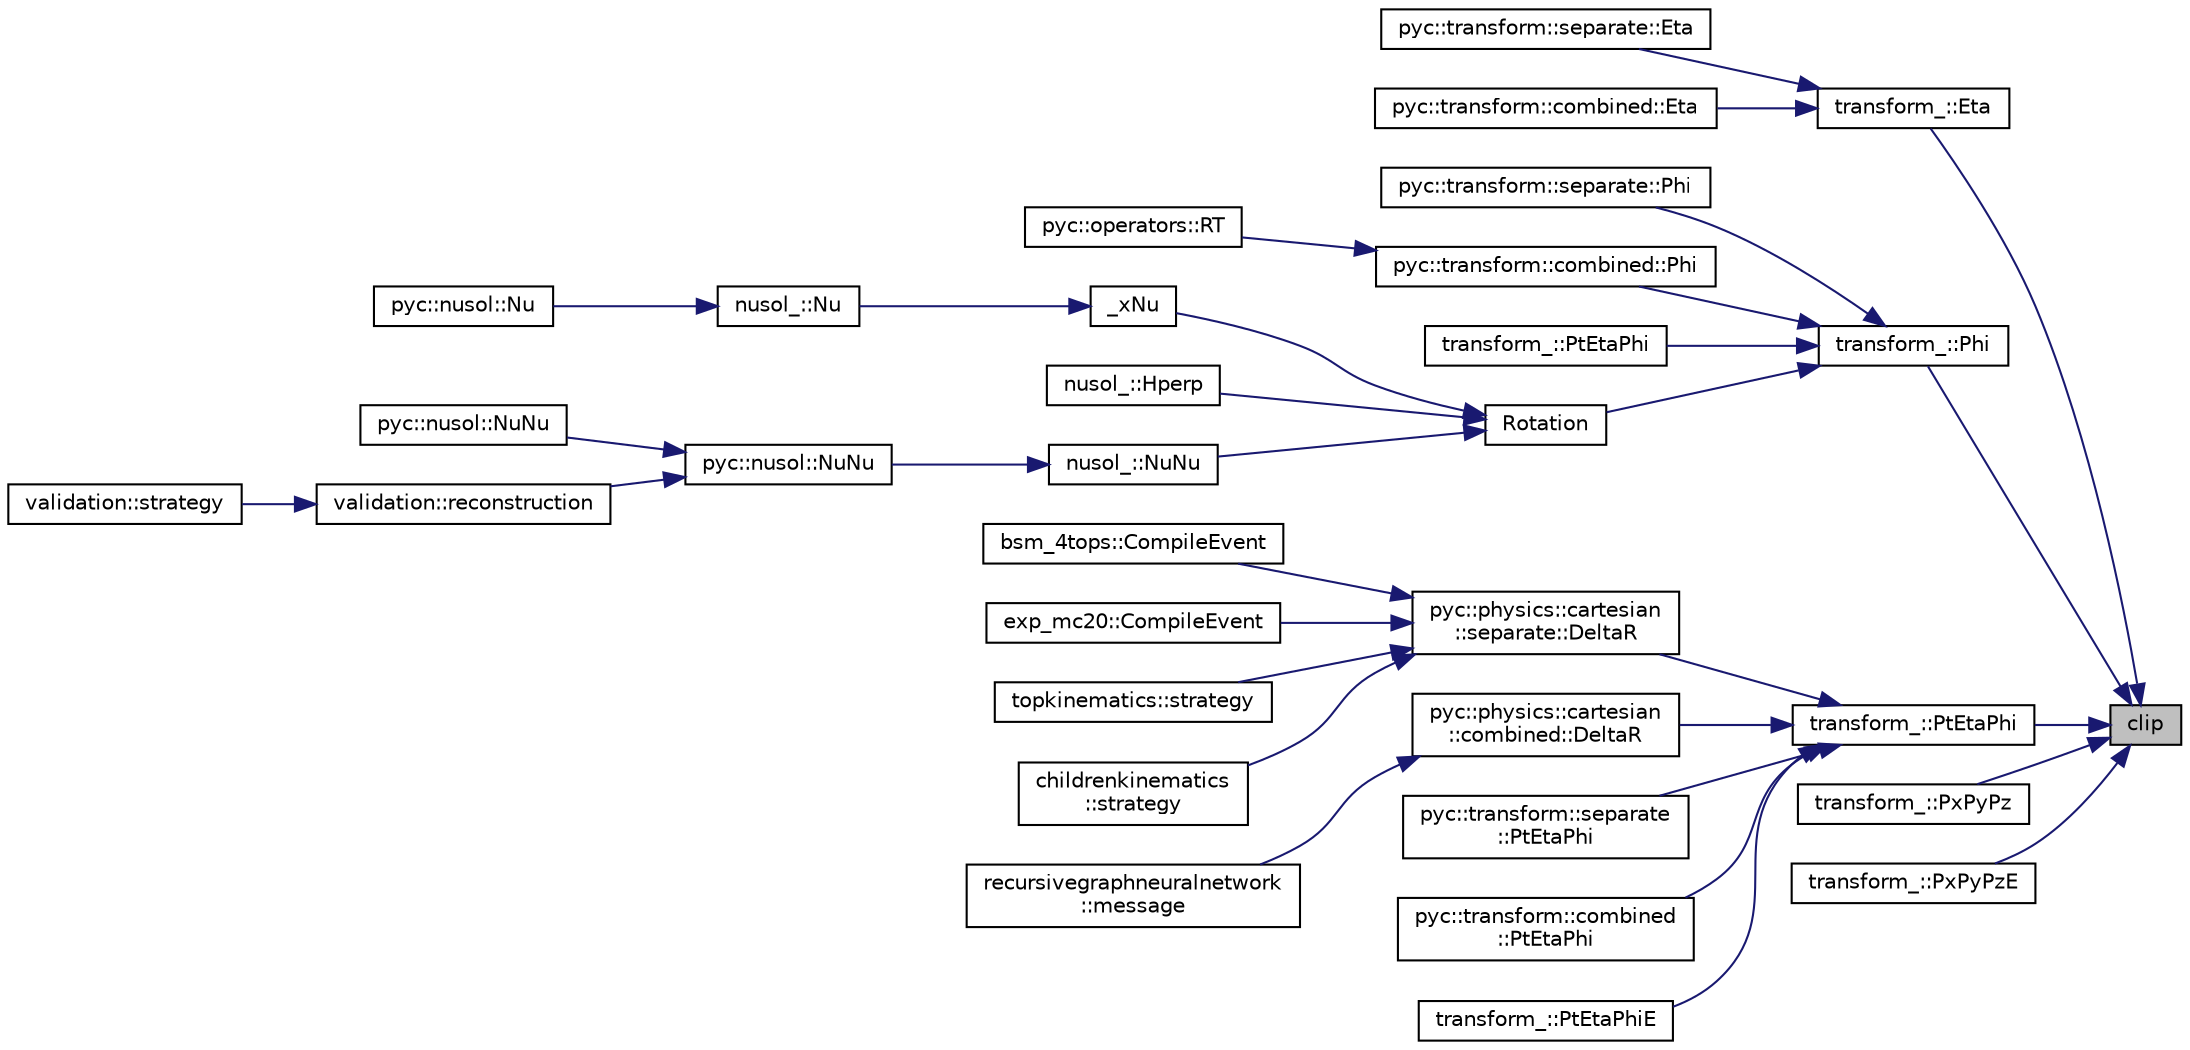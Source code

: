 digraph "clip"
{
 // INTERACTIVE_SVG=YES
 // LATEX_PDF_SIZE
  edge [fontname="Helvetica",fontsize="10",labelfontname="Helvetica",labelfontsize="10"];
  node [fontname="Helvetica",fontsize="10",shape=record];
  rankdir="RL";
  Node1 [label="clip",height=0.2,width=0.4,color="black", fillcolor="grey75", style="filled", fontcolor="black",tooltip=" "];
  Node1 -> Node2 [dir="back",color="midnightblue",fontsize="10",style="solid",fontname="Helvetica"];
  Node2 [label="transform_::Eta",height=0.2,width=0.4,color="black", fillcolor="white", style="filled",URL="$namespacetransform__.html#a82aaa223736b57490a8639752180e5ec",tooltip="Computes the pseudorapidity (Eta) from a momentum tensor."];
  Node2 -> Node3 [dir="back",color="midnightblue",fontsize="10",style="solid",fontname="Helvetica"];
  Node3 [label="pyc::transform::separate::Eta",height=0.2,width=0.4,color="black", fillcolor="white", style="filled",URL="$namespacepyc_1_1transform_1_1separate.html#a8f1f98e325a77ab1d04d80be80a4bc41",tooltip=" "];
  Node2 -> Node4 [dir="back",color="midnightblue",fontsize="10",style="solid",fontname="Helvetica"];
  Node4 [label="pyc::transform::combined::Eta",height=0.2,width=0.4,color="black", fillcolor="white", style="filled",URL="$namespacepyc_1_1transform_1_1combined.html#a963033c77bf433002e2f57a5a523b839",tooltip=" "];
  Node1 -> Node5 [dir="back",color="midnightblue",fontsize="10",style="solid",fontname="Helvetica"];
  Node5 [label="transform_::Phi",height=0.2,width=0.4,color="black", fillcolor="white", style="filled",URL="$namespacetransform__.html#aa90019603231f23c1e857b5f5832b587",tooltip="Computes the azimuthal angle (Phi) from a momentum tensor."];
  Node5 -> Node6 [dir="back",color="midnightblue",fontsize="10",style="solid",fontname="Helvetica"];
  Node6 [label="pyc::transform::separate::Phi",height=0.2,width=0.4,color="black", fillcolor="white", style="filled",URL="$namespacepyc_1_1transform_1_1separate.html#a630c8f6a6ee656a92fb133cbf28a2122",tooltip=" "];
  Node5 -> Node7 [dir="back",color="midnightblue",fontsize="10",style="solid",fontname="Helvetica"];
  Node7 [label="pyc::transform::combined::Phi",height=0.2,width=0.4,color="black", fillcolor="white", style="filled",URL="$namespacepyc_1_1transform_1_1combined.html#a4305377c534019b9f8caa15e0c5f703e",tooltip=" "];
  Node7 -> Node8 [dir="back",color="midnightblue",fontsize="10",style="solid",fontname="Helvetica"];
  Node8 [label="pyc::operators::RT",height=0.2,width=0.4,color="black", fillcolor="white", style="filled",URL="$namespacepyc_1_1operators.html#a5c947d6968337f95f86e6925acc63dfa",tooltip=" "];
  Node5 -> Node9 [dir="back",color="midnightblue",fontsize="10",style="solid",fontname="Helvetica"];
  Node9 [label="transform_::PtEtaPhi",height=0.2,width=0.4,color="black", fillcolor="white", style="filled",URL="$namespacetransform__.html#a8d2ad529d804087c315e151410e4a7a1",tooltip="Computes the transverse momentum (Pt), pseudorapidity (Eta), and azimuthal angle (Phi) from x,..."];
  Node5 -> Node10 [dir="back",color="midnightblue",fontsize="10",style="solid",fontname="Helvetica"];
  Node10 [label="Rotation",height=0.2,width=0.4,color="black", fillcolor="white", style="filled",URL="$nusol_2tensor_2nusol_8cxx.html#a28531a30b80ecbd780392279d8a8adf3",tooltip=" "];
  Node10 -> Node11 [dir="back",color="midnightblue",fontsize="10",style="solid",fontname="Helvetica"];
  Node11 [label="_xNu",height=0.2,width=0.4,color="black", fillcolor="white", style="filled",URL="$nusol_2tensor_2nusol_8cxx.html#a790e49074636379226f3084e553998f3",tooltip=" "];
  Node11 -> Node12 [dir="back",color="midnightblue",fontsize="10",style="solid",fontname="Helvetica"];
  Node12 [label="nusol_::Nu",height=0.2,width=0.4,color="black", fillcolor="white", style="filled",URL="$namespacenusol__.html#a6f05175e14627bd3c34ffa61686b7da4",tooltip=" "];
  Node12 -> Node13 [dir="back",color="midnightblue",fontsize="10",style="solid",fontname="Helvetica"];
  Node13 [label="pyc::nusol::Nu",height=0.2,width=0.4,color="black", fillcolor="white", style="filled",URL="$namespacepyc_1_1nusol.html#a991cfa801400211ccf412bd1a85b7b69",tooltip=" "];
  Node10 -> Node14 [dir="back",color="midnightblue",fontsize="10",style="solid",fontname="Helvetica"];
  Node14 [label="nusol_::Hperp",height=0.2,width=0.4,color="black", fillcolor="white", style="filled",URL="$namespacenusol__.html#a3aacd3a83799d6a470d6188008fd069a",tooltip=" "];
  Node10 -> Node15 [dir="back",color="midnightblue",fontsize="10",style="solid",fontname="Helvetica"];
  Node15 [label="nusol_::NuNu",height=0.2,width=0.4,color="black", fillcolor="white", style="filled",URL="$namespacenusol__.html#ac849ef3564c5ac968727dce36494fd0a",tooltip=" "];
  Node15 -> Node16 [dir="back",color="midnightblue",fontsize="10",style="solid",fontname="Helvetica"];
  Node16 [label="pyc::nusol::NuNu",height=0.2,width=0.4,color="black", fillcolor="white", style="filled",URL="$namespacepyc_1_1nusol.html#a9650527ae538fa27121bedfb79a1fbe6",tooltip=" "];
  Node16 -> Node17 [dir="back",color="midnightblue",fontsize="10",style="solid",fontname="Helvetica"];
  Node17 [label="pyc::nusol::NuNu",height=0.2,width=0.4,color="black", fillcolor="white", style="filled",URL="$namespacepyc_1_1nusol.html#adb902ce7bc71e3a4cf26f2f1e88e856c",tooltip=" "];
  Node16 -> Node18 [dir="back",color="midnightblue",fontsize="10",style="solid",fontname="Helvetica"];
  Node18 [label="validation::reconstruction",height=0.2,width=0.4,color="black", fillcolor="white", style="filled",URL="$classvalidation.html#aa436b348c281a3d676910cf7b7d575eb",tooltip=" "];
  Node18 -> Node19 [dir="back",color="midnightblue",fontsize="10",style="solid",fontname="Helvetica"];
  Node19 [label="validation::strategy",height=0.2,width=0.4,color="black", fillcolor="white", style="filled",URL="$classvalidation.html#af388ba0e867008a75602581fdc2ed0f3",tooltip=" "];
  Node1 -> Node20 [dir="back",color="midnightblue",fontsize="10",style="solid",fontname="Helvetica"];
  Node20 [label="transform_::PtEtaPhi",height=0.2,width=0.4,color="black", fillcolor="white", style="filled",URL="$namespacetransform__.html#adf008ef1e94217cd7a7dae8c53a127a6",tooltip="Computes the transverse momentum (Pt), pseudorapidity (Eta), and azimuthal angle (Phi) from a momentu..."];
  Node20 -> Node21 [dir="back",color="midnightblue",fontsize="10",style="solid",fontname="Helvetica"];
  Node21 [label="pyc::physics::cartesian\l::separate::DeltaR",height=0.2,width=0.4,color="black", fillcolor="white", style="filled",URL="$namespacepyc_1_1physics_1_1cartesian_1_1separate.html#adbd2ec240755f1bf46b2c157f0325669",tooltip=" "];
  Node21 -> Node22 [dir="back",color="midnightblue",fontsize="10",style="solid",fontname="Helvetica"];
  Node22 [label="bsm_4tops::CompileEvent",height=0.2,width=0.4,color="black", fillcolor="white", style="filled",URL="$classbsm__4tops.html#afcada10605cf6904f5e2d60c3791ffc3",tooltip=" "];
  Node21 -> Node23 [dir="back",color="midnightblue",fontsize="10",style="solid",fontname="Helvetica"];
  Node23 [label="exp_mc20::CompileEvent",height=0.2,width=0.4,color="black", fillcolor="white", style="filled",URL="$classexp__mc20.html#ac468950eb1e018cd71513c6b5c013336",tooltip=" "];
  Node21 -> Node24 [dir="back",color="midnightblue",fontsize="10",style="solid",fontname="Helvetica"];
  Node24 [label="topkinematics::strategy",height=0.2,width=0.4,color="black", fillcolor="white", style="filled",URL="$classtopkinematics.html#acf450e4907cff9104f1fc70fa04de276",tooltip=" "];
  Node21 -> Node25 [dir="back",color="midnightblue",fontsize="10",style="solid",fontname="Helvetica"];
  Node25 [label="childrenkinematics\l::strategy",height=0.2,width=0.4,color="black", fillcolor="white", style="filled",URL="$classchildrenkinematics.html#a9dfe1425443601d0af03eab580722b76",tooltip=" "];
  Node20 -> Node26 [dir="back",color="midnightblue",fontsize="10",style="solid",fontname="Helvetica"];
  Node26 [label="pyc::physics::cartesian\l::combined::DeltaR",height=0.2,width=0.4,color="black", fillcolor="white", style="filled",URL="$namespacepyc_1_1physics_1_1cartesian_1_1combined.html#ada89277d3b7f28e15501e5c943516fe0",tooltip=" "];
  Node26 -> Node27 [dir="back",color="midnightblue",fontsize="10",style="solid",fontname="Helvetica"];
  Node27 [label="recursivegraphneuralnetwork\l::message",height=0.2,width=0.4,color="black", fillcolor="white", style="filled",URL="$classrecursivegraphneuralnetwork.html#a7c83216c5899b14dcc03ccf368209ee1",tooltip=" "];
  Node20 -> Node28 [dir="back",color="midnightblue",fontsize="10",style="solid",fontname="Helvetica"];
  Node28 [label="pyc::transform::separate\l::PtEtaPhi",height=0.2,width=0.4,color="black", fillcolor="white", style="filled",URL="$namespacepyc_1_1transform_1_1separate.html#ad60db4e9ce774257d24304aa205418a8",tooltip=" "];
  Node20 -> Node29 [dir="back",color="midnightblue",fontsize="10",style="solid",fontname="Helvetica"];
  Node29 [label="pyc::transform::combined\l::PtEtaPhi",height=0.2,width=0.4,color="black", fillcolor="white", style="filled",URL="$namespacepyc_1_1transform_1_1combined.html#aef62cf52a35f4aef17136491672c9caa",tooltip=" "];
  Node20 -> Node30 [dir="back",color="midnightblue",fontsize="10",style="solid",fontname="Helvetica"];
  Node30 [label="transform_::PtEtaPhiE",height=0.2,width=0.4,color="black", fillcolor="white", style="filled",URL="$namespacetransform__.html#a0564930def9a67318624f21aa822860e",tooltip="Computes the transverse momentum (Pt), pseudorapidity (Eta), azimuthal angle (Phi),..."];
  Node1 -> Node31 [dir="back",color="midnightblue",fontsize="10",style="solid",fontname="Helvetica"];
  Node31 [label="transform_::PxPyPz",height=0.2,width=0.4,color="black", fillcolor="white", style="filled",URL="$namespacetransform__.html#a3cdf10dcac51733e3b2fb18cb2e6ff6e",tooltip="Computes the 3-momentum (Px, Py, Pz) from a 4-momentum tensor."];
  Node1 -> Node32 [dir="back",color="midnightblue",fontsize="10",style="solid",fontname="Helvetica"];
  Node32 [label="transform_::PxPyPzE",height=0.2,width=0.4,color="black", fillcolor="white", style="filled",URL="$namespacetransform__.html#aba5f46ef65e5c3ed8a6f7e5075552aa2",tooltip="Computes the 4-momentum (Px, Py, Pz, E) from a 4-momentum tensor."];
}
